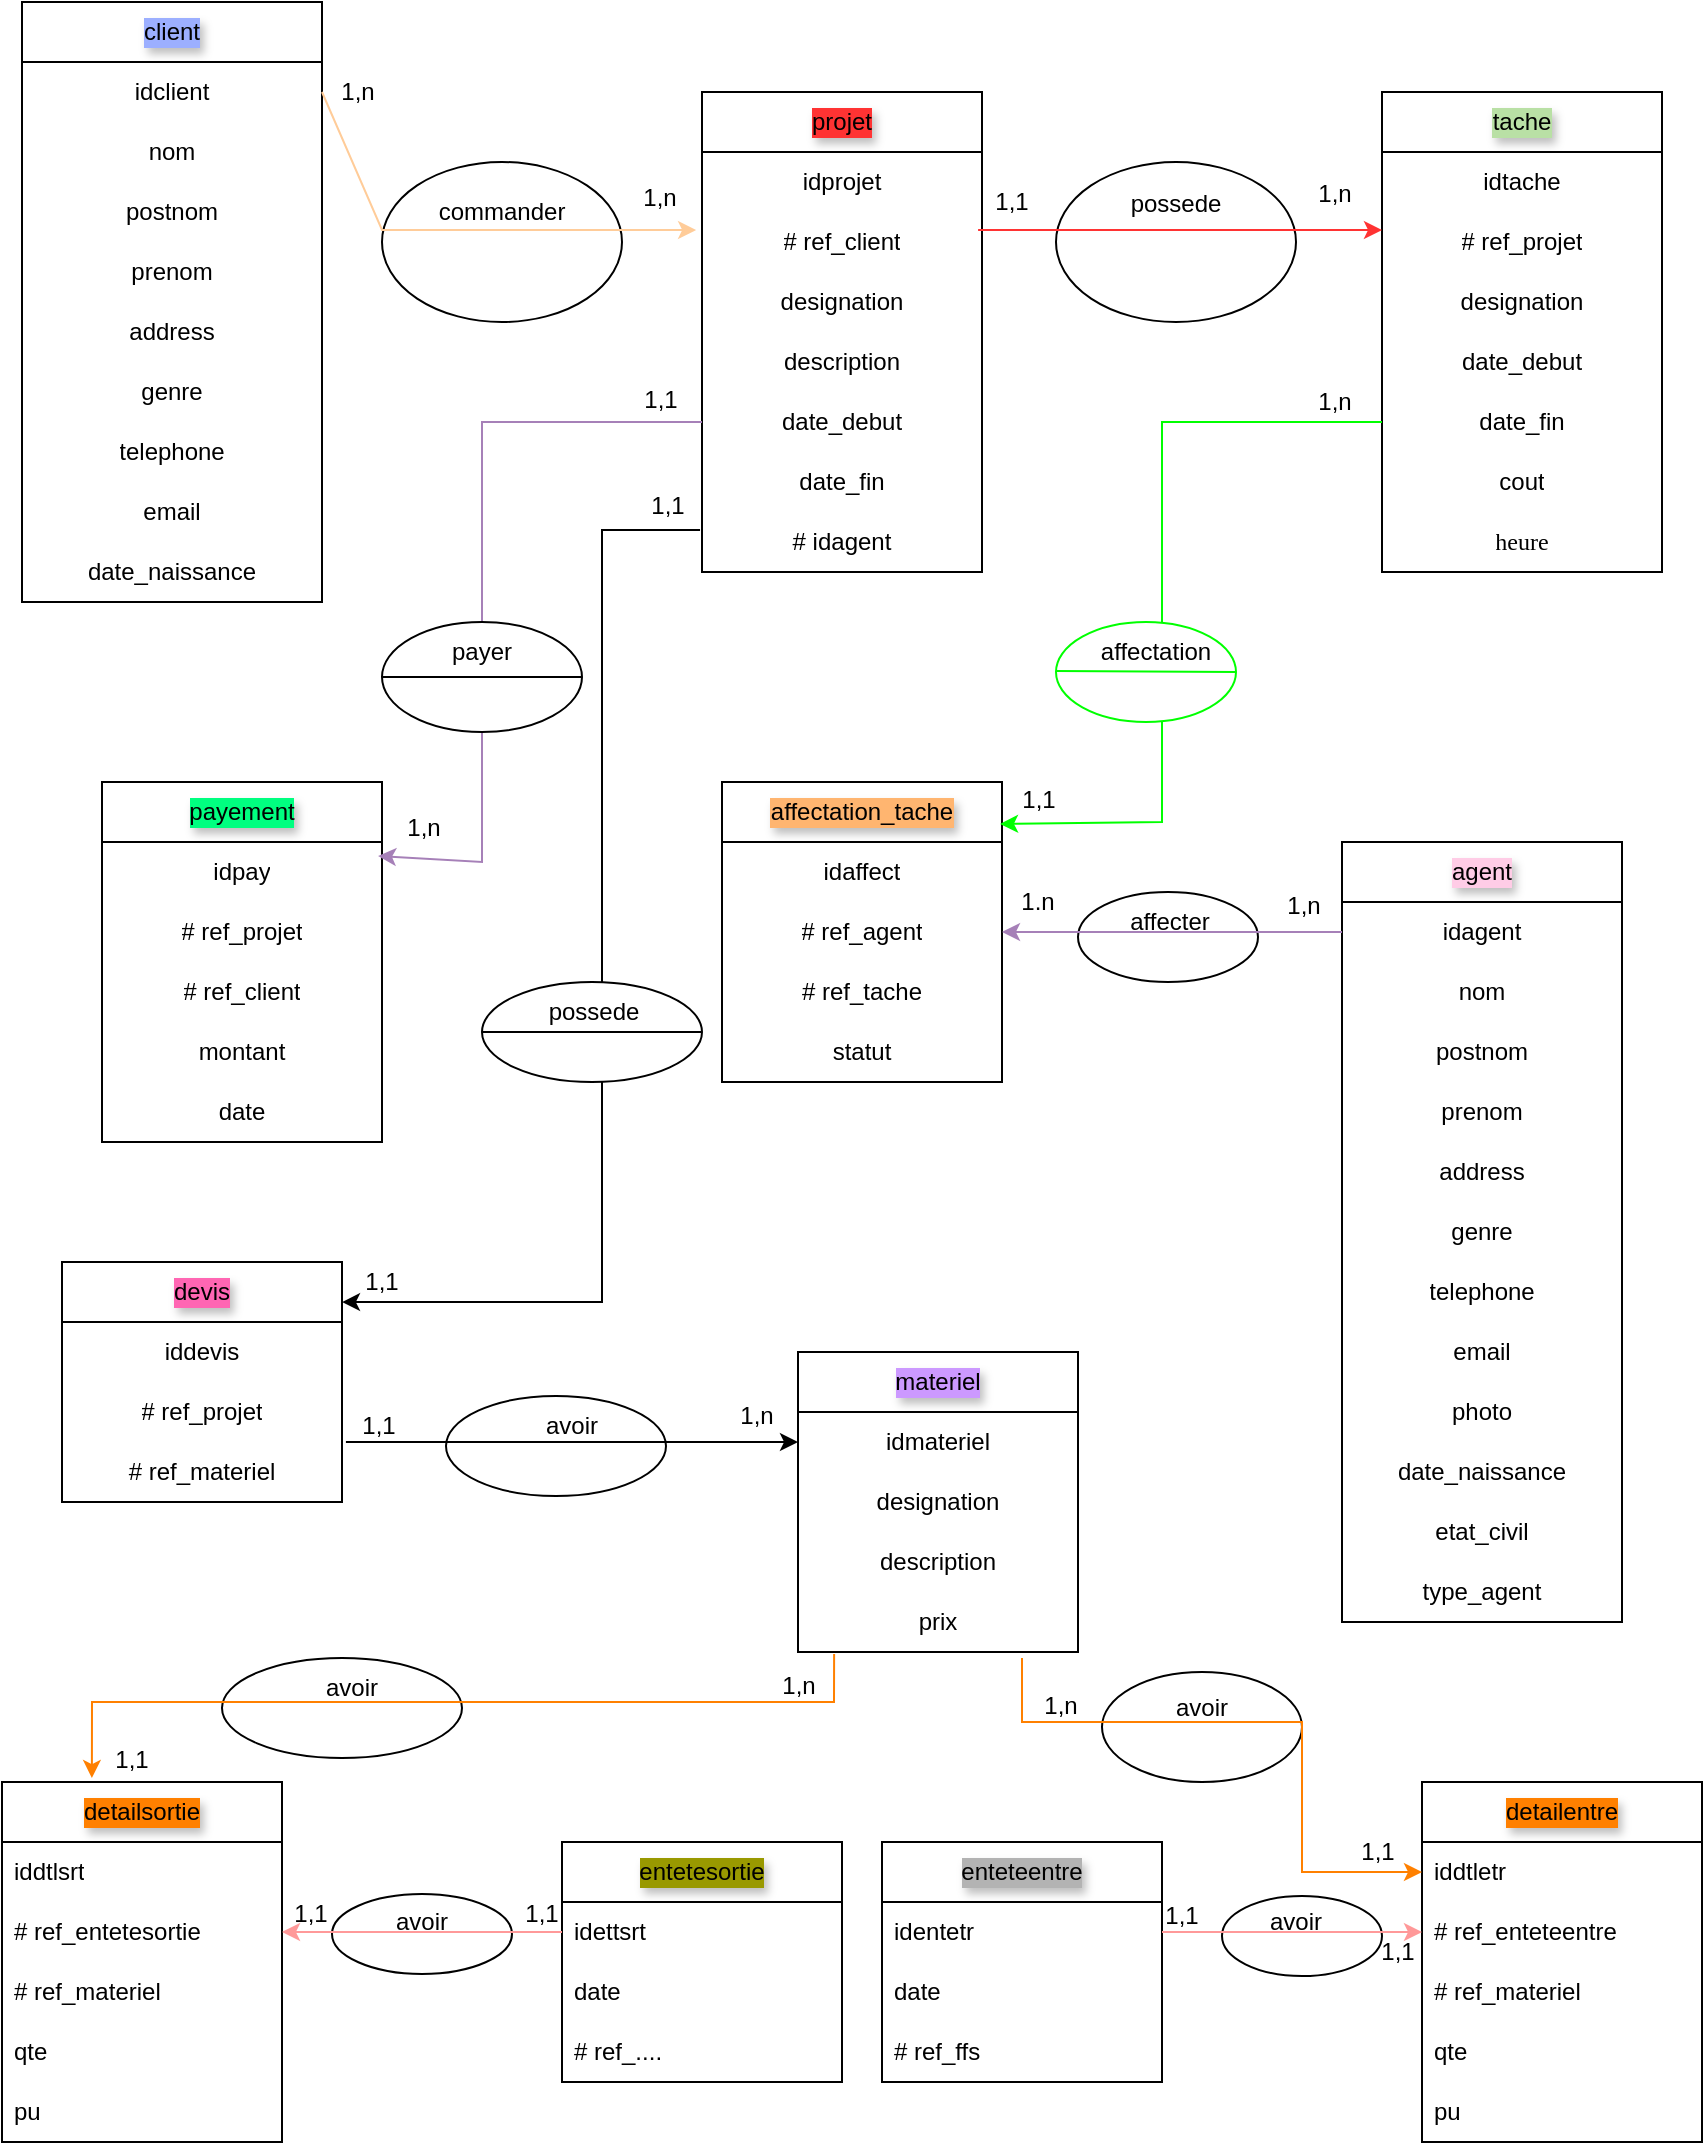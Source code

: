 <mxfile version="24.6.5" type="github">
  <diagram name="Page-1" id="4Zf_f58BS-KpK_rqJ5uL">
    <mxGraphModel dx="880" dy="529" grid="1" gridSize="10" guides="1" tooltips="1" connect="1" arrows="1" fold="1" page="1" pageScale="1" pageWidth="850" pageHeight="1100" math="0" shadow="0">
      <root>
        <mxCell id="0" />
        <mxCell id="1" parent="0" />
        <mxCell id="75Ea4ljg7frC5PlCdshl-32" value="" style="ellipse;whiteSpace=wrap;html=1;" vertex="1" parent="1">
          <mxGeometry x="527" y="90" width="120" height="80" as="geometry" />
        </mxCell>
        <mxCell id="75Ea4ljg7frC5PlCdshl-1" value="client" style="swimlane;fontStyle=0;childLayout=stackLayout;horizontal=1;startSize=30;horizontalStack=0;resizeParent=1;resizeParentMax=0;resizeLast=0;collapsible=1;marginBottom=0;whiteSpace=wrap;html=1;align=center;textShadow=1;labelBackgroundColor=#9CAFFF;" vertex="1" parent="1">
          <mxGeometry x="10" y="10" width="150" height="300" as="geometry" />
        </mxCell>
        <mxCell id="75Ea4ljg7frC5PlCdshl-2" value="idclient" style="text;strokeColor=none;fillColor=none;align=center;verticalAlign=middle;spacingLeft=4;spacingRight=4;overflow=hidden;points=[[0,0.5],[1,0.5]];portConstraint=eastwest;rotatable=0;whiteSpace=wrap;html=1;" vertex="1" parent="75Ea4ljg7frC5PlCdshl-1">
          <mxGeometry y="30" width="150" height="30" as="geometry" />
        </mxCell>
        <mxCell id="75Ea4ljg7frC5PlCdshl-3" value="nom" style="text;strokeColor=none;fillColor=none;align=center;verticalAlign=middle;spacingLeft=4;spacingRight=4;overflow=hidden;points=[[0,0.5],[1,0.5]];portConstraint=eastwest;rotatable=0;whiteSpace=wrap;html=1;" vertex="1" parent="75Ea4ljg7frC5PlCdshl-1">
          <mxGeometry y="60" width="150" height="30" as="geometry" />
        </mxCell>
        <mxCell id="75Ea4ljg7frC5PlCdshl-6" value="postnom" style="text;strokeColor=none;fillColor=none;align=center;verticalAlign=middle;spacingLeft=4;spacingRight=4;overflow=hidden;points=[[0,0.5],[1,0.5]];portConstraint=eastwest;rotatable=0;whiteSpace=wrap;html=1;" vertex="1" parent="75Ea4ljg7frC5PlCdshl-1">
          <mxGeometry y="90" width="150" height="30" as="geometry" />
        </mxCell>
        <mxCell id="75Ea4ljg7frC5PlCdshl-7" value="prenom" style="text;strokeColor=none;fillColor=none;align=center;verticalAlign=middle;spacingLeft=4;spacingRight=4;overflow=hidden;points=[[0,0.5],[1,0.5]];portConstraint=eastwest;rotatable=0;whiteSpace=wrap;html=1;" vertex="1" parent="75Ea4ljg7frC5PlCdshl-1">
          <mxGeometry y="120" width="150" height="30" as="geometry" />
        </mxCell>
        <mxCell id="75Ea4ljg7frC5PlCdshl-8" value="address" style="text;strokeColor=none;fillColor=none;align=center;verticalAlign=middle;spacingLeft=4;spacingRight=4;overflow=hidden;points=[[0,0.5],[1,0.5]];portConstraint=eastwest;rotatable=0;whiteSpace=wrap;html=1;" vertex="1" parent="75Ea4ljg7frC5PlCdshl-1">
          <mxGeometry y="150" width="150" height="30" as="geometry" />
        </mxCell>
        <mxCell id="75Ea4ljg7frC5PlCdshl-9" value="genre" style="text;strokeColor=none;fillColor=none;align=center;verticalAlign=middle;spacingLeft=4;spacingRight=4;overflow=hidden;points=[[0,0.5],[1,0.5]];portConstraint=eastwest;rotatable=0;whiteSpace=wrap;html=1;" vertex="1" parent="75Ea4ljg7frC5PlCdshl-1">
          <mxGeometry y="180" width="150" height="30" as="geometry" />
        </mxCell>
        <mxCell id="75Ea4ljg7frC5PlCdshl-10" value="telephone" style="text;strokeColor=none;fillColor=none;align=center;verticalAlign=middle;spacingLeft=4;spacingRight=4;overflow=hidden;points=[[0,0.5],[1,0.5]];portConstraint=eastwest;rotatable=0;whiteSpace=wrap;html=1;" vertex="1" parent="75Ea4ljg7frC5PlCdshl-1">
          <mxGeometry y="210" width="150" height="30" as="geometry" />
        </mxCell>
        <mxCell id="75Ea4ljg7frC5PlCdshl-11" value="email" style="text;strokeColor=none;fillColor=none;align=center;verticalAlign=middle;spacingLeft=4;spacingRight=4;overflow=hidden;points=[[0,0.5],[1,0.5]];portConstraint=eastwest;rotatable=0;whiteSpace=wrap;html=1;" vertex="1" parent="75Ea4ljg7frC5PlCdshl-1">
          <mxGeometry y="240" width="150" height="30" as="geometry" />
        </mxCell>
        <mxCell id="75Ea4ljg7frC5PlCdshl-12" value="date_naissance" style="text;strokeColor=none;fillColor=none;align=center;verticalAlign=middle;spacingLeft=4;spacingRight=4;overflow=hidden;points=[[0,0.5],[1,0.5]];portConstraint=eastwest;rotatable=0;whiteSpace=wrap;html=1;" vertex="1" parent="75Ea4ljg7frC5PlCdshl-1">
          <mxGeometry y="270" width="150" height="30" as="geometry" />
        </mxCell>
        <mxCell id="75Ea4ljg7frC5PlCdshl-13" value="projet" style="swimlane;fontStyle=0;childLayout=stackLayout;horizontal=1;startSize=30;horizontalStack=0;resizeParent=1;resizeParentMax=0;resizeLast=0;collapsible=1;marginBottom=0;whiteSpace=wrap;html=1;labelBorderColor=none;textShadow=1;labelBackgroundColor=#FF3333;" vertex="1" parent="1">
          <mxGeometry x="350" y="55" width="140" height="240" as="geometry" />
        </mxCell>
        <mxCell id="75Ea4ljg7frC5PlCdshl-14" value="idprojet" style="text;strokeColor=none;fillColor=none;align=center;verticalAlign=middle;spacingLeft=4;spacingRight=4;overflow=hidden;points=[[0,0.5],[1,0.5]];portConstraint=eastwest;rotatable=0;whiteSpace=wrap;html=1;" vertex="1" parent="75Ea4ljg7frC5PlCdshl-13">
          <mxGeometry y="30" width="140" height="30" as="geometry" />
        </mxCell>
        <mxCell id="75Ea4ljg7frC5PlCdshl-15" value="# ref_client" style="text;strokeColor=none;fillColor=none;align=center;verticalAlign=middle;spacingLeft=4;spacingRight=4;overflow=hidden;points=[[0,0.5],[1,0.5]];portConstraint=eastwest;rotatable=0;whiteSpace=wrap;html=1;" vertex="1" parent="75Ea4ljg7frC5PlCdshl-13">
          <mxGeometry y="60" width="140" height="30" as="geometry" />
        </mxCell>
        <mxCell id="75Ea4ljg7frC5PlCdshl-16" value="designation" style="text;strokeColor=none;fillColor=none;align=center;verticalAlign=middle;spacingLeft=4;spacingRight=4;overflow=hidden;points=[[0,0.5],[1,0.5]];portConstraint=eastwest;rotatable=0;whiteSpace=wrap;html=1;" vertex="1" parent="75Ea4ljg7frC5PlCdshl-13">
          <mxGeometry y="90" width="140" height="30" as="geometry" />
        </mxCell>
        <mxCell id="75Ea4ljg7frC5PlCdshl-17" value="description" style="text;strokeColor=none;fillColor=none;align=center;verticalAlign=middle;spacingLeft=4;spacingRight=4;overflow=hidden;points=[[0,0.5],[1,0.5]];portConstraint=eastwest;rotatable=0;whiteSpace=wrap;html=1;" vertex="1" parent="75Ea4ljg7frC5PlCdshl-13">
          <mxGeometry y="120" width="140" height="30" as="geometry" />
        </mxCell>
        <mxCell id="75Ea4ljg7frC5PlCdshl-18" value="date_debut" style="text;strokeColor=none;fillColor=none;align=center;verticalAlign=middle;spacingLeft=4;spacingRight=4;overflow=hidden;points=[[0,0.5],[1,0.5]];portConstraint=eastwest;rotatable=0;whiteSpace=wrap;html=1;" vertex="1" parent="75Ea4ljg7frC5PlCdshl-13">
          <mxGeometry y="150" width="140" height="30" as="geometry" />
        </mxCell>
        <mxCell id="75Ea4ljg7frC5PlCdshl-19" value="date_fin" style="text;strokeColor=none;fillColor=none;align=center;verticalAlign=middle;spacingLeft=4;spacingRight=4;overflow=hidden;points=[[0,0.5],[1,0.5]];portConstraint=eastwest;rotatable=0;whiteSpace=wrap;html=1;" vertex="1" parent="75Ea4ljg7frC5PlCdshl-13">
          <mxGeometry y="180" width="140" height="30" as="geometry" />
        </mxCell>
        <mxCell id="75Ea4ljg7frC5PlCdshl-49" value="# idagent" style="text;strokeColor=none;fillColor=none;align=center;verticalAlign=middle;spacingLeft=4;spacingRight=4;overflow=hidden;points=[[0,0.5],[1,0.5]];portConstraint=eastwest;rotatable=0;whiteSpace=wrap;html=1;" vertex="1" parent="75Ea4ljg7frC5PlCdshl-13">
          <mxGeometry y="210" width="140" height="30" as="geometry" />
        </mxCell>
        <mxCell id="75Ea4ljg7frC5PlCdshl-20" value="" style="ellipse;whiteSpace=wrap;html=1;" vertex="1" parent="1">
          <mxGeometry x="190" y="90" width="120" height="80" as="geometry" />
        </mxCell>
        <mxCell id="75Ea4ljg7frC5PlCdshl-22" value="" style="endArrow=classic;html=1;rounded=0;exitX=1;exitY=0.5;exitDx=0;exitDy=0;entryX=-0.021;entryY=0.3;entryDx=0;entryDy=0;entryPerimeter=0;strokeColor=#FFCC99;" edge="1" parent="1" source="75Ea4ljg7frC5PlCdshl-2" target="75Ea4ljg7frC5PlCdshl-15">
          <mxGeometry width="50" height="50" relative="1" as="geometry">
            <mxPoint x="190" y="180" as="sourcePoint" />
            <mxPoint x="260" y="185" as="targetPoint" />
            <Array as="points">
              <mxPoint x="190" y="124" />
            </Array>
          </mxGeometry>
        </mxCell>
        <mxCell id="75Ea4ljg7frC5PlCdshl-23" value="tache" style="swimlane;fontStyle=0;childLayout=stackLayout;horizontal=1;startSize=30;horizontalStack=0;resizeParent=1;resizeParentMax=0;resizeLast=0;collapsible=1;marginBottom=0;whiteSpace=wrap;html=1;align=center;labelBackgroundColor=#B9E0A5;labelBorderColor=none;textShadow=1;" vertex="1" parent="1">
          <mxGeometry x="690" y="55" width="140" height="240" as="geometry" />
        </mxCell>
        <mxCell id="75Ea4ljg7frC5PlCdshl-24" value="idtache" style="text;strokeColor=none;fillColor=none;align=center;verticalAlign=middle;spacingLeft=4;spacingRight=4;overflow=hidden;points=[[0,0.5],[1,0.5]];portConstraint=eastwest;rotatable=0;whiteSpace=wrap;html=1;" vertex="1" parent="75Ea4ljg7frC5PlCdshl-23">
          <mxGeometry y="30" width="140" height="30" as="geometry" />
        </mxCell>
        <mxCell id="75Ea4ljg7frC5PlCdshl-25" value="# ref_projet" style="text;strokeColor=none;fillColor=none;align=center;verticalAlign=middle;spacingLeft=4;spacingRight=4;overflow=hidden;points=[[0,0.5],[1,0.5]];portConstraint=eastwest;rotatable=0;whiteSpace=wrap;html=1;" vertex="1" parent="75Ea4ljg7frC5PlCdshl-23">
          <mxGeometry y="60" width="140" height="30" as="geometry" />
        </mxCell>
        <mxCell id="75Ea4ljg7frC5PlCdshl-26" value="designation" style="text;strokeColor=none;fillColor=none;align=center;verticalAlign=middle;spacingLeft=4;spacingRight=4;overflow=hidden;points=[[0,0.5],[1,0.5]];portConstraint=eastwest;rotatable=0;whiteSpace=wrap;html=1;" vertex="1" parent="75Ea4ljg7frC5PlCdshl-23">
          <mxGeometry y="90" width="140" height="30" as="geometry" />
        </mxCell>
        <mxCell id="75Ea4ljg7frC5PlCdshl-27" value="date_debut" style="text;strokeColor=none;fillColor=none;align=center;verticalAlign=middle;spacingLeft=4;spacingRight=4;overflow=hidden;points=[[0,0.5],[1,0.5]];portConstraint=eastwest;rotatable=0;whiteSpace=wrap;html=1;" vertex="1" parent="75Ea4ljg7frC5PlCdshl-23">
          <mxGeometry y="120" width="140" height="30" as="geometry" />
        </mxCell>
        <mxCell id="75Ea4ljg7frC5PlCdshl-30" value="date_fin" style="text;strokeColor=none;fillColor=none;align=center;verticalAlign=middle;spacingLeft=4;spacingRight=4;overflow=hidden;points=[[0,0.5],[1,0.5]];portConstraint=eastwest;rotatable=0;whiteSpace=wrap;html=1;" vertex="1" parent="75Ea4ljg7frC5PlCdshl-23">
          <mxGeometry y="150" width="140" height="30" as="geometry" />
        </mxCell>
        <mxCell id="75Ea4ljg7frC5PlCdshl-28" value="cout" style="text;strokeColor=none;fillColor=none;align=center;verticalAlign=middle;spacingLeft=4;spacingRight=4;overflow=hidden;points=[[0,0.5],[1,0.5]];portConstraint=eastwest;rotatable=0;whiteSpace=wrap;html=1;" vertex="1" parent="75Ea4ljg7frC5PlCdshl-23">
          <mxGeometry y="180" width="140" height="30" as="geometry" />
        </mxCell>
        <mxCell id="75Ea4ljg7frC5PlCdshl-31" value="heure" style="text;strokeColor=none;fillColor=none;align=center;verticalAlign=middle;spacingLeft=4;spacingRight=4;overflow=hidden;points=[[0,0.5],[1,0.5]];portConstraint=eastwest;rotatable=0;whiteSpace=wrap;html=1;fontFamily=Verdana;labelPosition=center;verticalLabelPosition=middle;" vertex="1" parent="75Ea4ljg7frC5PlCdshl-23">
          <mxGeometry y="210" width="140" height="30" as="geometry" />
        </mxCell>
        <mxCell id="75Ea4ljg7frC5PlCdshl-29" value="commander" style="text;html=1;align=center;verticalAlign=middle;whiteSpace=wrap;rounded=0;" vertex="1" parent="1">
          <mxGeometry x="220" y="100" width="60" height="30" as="geometry" />
        </mxCell>
        <mxCell id="75Ea4ljg7frC5PlCdshl-34" value="" style="endArrow=classic;html=1;rounded=0;exitX=0.986;exitY=0.3;exitDx=0;exitDy=0;exitPerimeter=0;entryX=0;entryY=0.3;entryDx=0;entryDy=0;entryPerimeter=0;strokeColor=#FF3333;" edge="1" parent="1" source="75Ea4ljg7frC5PlCdshl-15" target="75Ea4ljg7frC5PlCdshl-25">
          <mxGeometry width="50" height="50" relative="1" as="geometry">
            <mxPoint x="493" y="190" as="sourcePoint" />
            <mxPoint x="680" y="190" as="targetPoint" />
            <Array as="points" />
          </mxGeometry>
        </mxCell>
        <mxCell id="75Ea4ljg7frC5PlCdshl-35" value="possede" style="text;html=1;align=center;verticalAlign=middle;whiteSpace=wrap;rounded=0;" vertex="1" parent="1">
          <mxGeometry x="557" y="96" width="60" height="30" as="geometry" />
        </mxCell>
        <mxCell id="75Ea4ljg7frC5PlCdshl-36" value="agent" style="swimlane;fontStyle=0;childLayout=stackLayout;horizontal=1;startSize=30;horizontalStack=0;resizeParent=1;resizeParentMax=0;resizeLast=0;collapsible=1;marginBottom=0;whiteSpace=wrap;html=1;labelBorderColor=none;labelBackgroundColor=#FFCCE6;textShadow=1;" vertex="1" parent="1">
          <mxGeometry x="670" y="430" width="140" height="390" as="geometry" />
        </mxCell>
        <mxCell id="75Ea4ljg7frC5PlCdshl-37" value="idagent" style="text;strokeColor=none;fillColor=none;align=center;verticalAlign=middle;spacingLeft=4;spacingRight=4;overflow=hidden;points=[[0,0.5],[1,0.5]];portConstraint=eastwest;rotatable=0;whiteSpace=wrap;html=1;" vertex="1" parent="75Ea4ljg7frC5PlCdshl-36">
          <mxGeometry y="30" width="140" height="30" as="geometry" />
        </mxCell>
        <mxCell id="75Ea4ljg7frC5PlCdshl-38" value="nom" style="text;strokeColor=none;fillColor=none;align=center;verticalAlign=middle;spacingLeft=4;spacingRight=4;overflow=hidden;points=[[0,0.5],[1,0.5]];portConstraint=eastwest;rotatable=0;whiteSpace=wrap;html=1;" vertex="1" parent="75Ea4ljg7frC5PlCdshl-36">
          <mxGeometry y="60" width="140" height="30" as="geometry" />
        </mxCell>
        <mxCell id="75Ea4ljg7frC5PlCdshl-39" value="postnom" style="text;strokeColor=none;fillColor=none;align=center;verticalAlign=middle;spacingLeft=4;spacingRight=4;overflow=hidden;points=[[0,0.5],[1,0.5]];portConstraint=eastwest;rotatable=0;whiteSpace=wrap;html=1;" vertex="1" parent="75Ea4ljg7frC5PlCdshl-36">
          <mxGeometry y="90" width="140" height="30" as="geometry" />
        </mxCell>
        <mxCell id="75Ea4ljg7frC5PlCdshl-40" value="prenom" style="text;strokeColor=none;fillColor=none;align=center;verticalAlign=middle;spacingLeft=4;spacingRight=4;overflow=hidden;points=[[0,0.5],[1,0.5]];portConstraint=eastwest;rotatable=0;whiteSpace=wrap;html=1;" vertex="1" parent="75Ea4ljg7frC5PlCdshl-36">
          <mxGeometry y="120" width="140" height="30" as="geometry" />
        </mxCell>
        <mxCell id="75Ea4ljg7frC5PlCdshl-41" value="address" style="text;strokeColor=none;fillColor=none;align=center;verticalAlign=middle;spacingLeft=4;spacingRight=4;overflow=hidden;points=[[0,0.5],[1,0.5]];portConstraint=eastwest;rotatable=0;whiteSpace=wrap;html=1;" vertex="1" parent="75Ea4ljg7frC5PlCdshl-36">
          <mxGeometry y="150" width="140" height="30" as="geometry" />
        </mxCell>
        <mxCell id="75Ea4ljg7frC5PlCdshl-42" value="genre" style="text;strokeColor=none;fillColor=none;align=center;verticalAlign=middle;spacingLeft=4;spacingRight=4;overflow=hidden;points=[[0,0.5],[1,0.5]];portConstraint=eastwest;rotatable=0;whiteSpace=wrap;html=1;" vertex="1" parent="75Ea4ljg7frC5PlCdshl-36">
          <mxGeometry y="180" width="140" height="30" as="geometry" />
        </mxCell>
        <mxCell id="75Ea4ljg7frC5PlCdshl-43" value="telephone" style="text;strokeColor=none;fillColor=none;align=center;verticalAlign=middle;spacingLeft=4;spacingRight=4;overflow=hidden;points=[[0,0.5],[1,0.5]];portConstraint=eastwest;rotatable=0;whiteSpace=wrap;html=1;" vertex="1" parent="75Ea4ljg7frC5PlCdshl-36">
          <mxGeometry y="210" width="140" height="30" as="geometry" />
        </mxCell>
        <mxCell id="75Ea4ljg7frC5PlCdshl-44" value="email" style="text;strokeColor=none;fillColor=none;align=center;verticalAlign=middle;spacingLeft=4;spacingRight=4;overflow=hidden;points=[[0,0.5],[1,0.5]];portConstraint=eastwest;rotatable=0;whiteSpace=wrap;html=1;" vertex="1" parent="75Ea4ljg7frC5PlCdshl-36">
          <mxGeometry y="240" width="140" height="30" as="geometry" />
        </mxCell>
        <mxCell id="75Ea4ljg7frC5PlCdshl-45" value="photo" style="text;strokeColor=none;fillColor=none;align=center;verticalAlign=middle;spacingLeft=4;spacingRight=4;overflow=hidden;points=[[0,0.5],[1,0.5]];portConstraint=eastwest;rotatable=0;whiteSpace=wrap;html=1;" vertex="1" parent="75Ea4ljg7frC5PlCdshl-36">
          <mxGeometry y="270" width="140" height="30" as="geometry" />
        </mxCell>
        <mxCell id="75Ea4ljg7frC5PlCdshl-46" value="date_naissance" style="text;strokeColor=none;fillColor=none;align=center;verticalAlign=middle;spacingLeft=4;spacingRight=4;overflow=hidden;points=[[0,0.5],[1,0.5]];portConstraint=eastwest;rotatable=0;whiteSpace=wrap;html=1;" vertex="1" parent="75Ea4ljg7frC5PlCdshl-36">
          <mxGeometry y="300" width="140" height="30" as="geometry" />
        </mxCell>
        <mxCell id="75Ea4ljg7frC5PlCdshl-47" value="etat_civil" style="text;strokeColor=none;fillColor=none;align=center;verticalAlign=middle;spacingLeft=4;spacingRight=4;overflow=hidden;points=[[0,0.5],[1,0.5]];portConstraint=eastwest;rotatable=0;whiteSpace=wrap;html=1;" vertex="1" parent="75Ea4ljg7frC5PlCdshl-36">
          <mxGeometry y="330" width="140" height="30" as="geometry" />
        </mxCell>
        <mxCell id="75Ea4ljg7frC5PlCdshl-48" value="type_agent" style="text;strokeColor=none;fillColor=none;align=center;verticalAlign=middle;spacingLeft=4;spacingRight=4;overflow=hidden;points=[[0,0.5],[1,0.5]];portConstraint=eastwest;rotatable=0;whiteSpace=wrap;html=1;" vertex="1" parent="75Ea4ljg7frC5PlCdshl-36">
          <mxGeometry y="360" width="140" height="30" as="geometry" />
        </mxCell>
        <mxCell id="75Ea4ljg7frC5PlCdshl-50" value="affectation_tache" style="swimlane;fontStyle=0;childLayout=stackLayout;horizontal=1;startSize=30;horizontalStack=0;resizeParent=1;resizeParentMax=0;resizeLast=0;collapsible=1;marginBottom=0;whiteSpace=wrap;html=1;textShadow=1;labelBorderColor=none;labelBackgroundColor=#FFB570;" vertex="1" parent="1">
          <mxGeometry x="360" y="400" width="140" height="150" as="geometry" />
        </mxCell>
        <mxCell id="75Ea4ljg7frC5PlCdshl-51" value="idaffect" style="text;strokeColor=none;fillColor=none;align=center;verticalAlign=middle;spacingLeft=4;spacingRight=4;overflow=hidden;points=[[0,0.5],[1,0.5]];portConstraint=eastwest;rotatable=0;whiteSpace=wrap;html=1;" vertex="1" parent="75Ea4ljg7frC5PlCdshl-50">
          <mxGeometry y="30" width="140" height="30" as="geometry" />
        </mxCell>
        <mxCell id="75Ea4ljg7frC5PlCdshl-52" value="# ref_agent" style="text;strokeColor=none;fillColor=none;align=center;verticalAlign=middle;spacingLeft=4;spacingRight=4;overflow=hidden;points=[[0,0.5],[1,0.5]];portConstraint=eastwest;rotatable=0;whiteSpace=wrap;html=1;" vertex="1" parent="75Ea4ljg7frC5PlCdshl-50">
          <mxGeometry y="60" width="140" height="30" as="geometry" />
        </mxCell>
        <mxCell id="75Ea4ljg7frC5PlCdshl-53" value="# ref_tache" style="text;strokeColor=none;fillColor=none;align=center;verticalAlign=middle;spacingLeft=4;spacingRight=4;overflow=hidden;points=[[0,0.5],[1,0.5]];portConstraint=eastwest;rotatable=0;whiteSpace=wrap;html=1;" vertex="1" parent="75Ea4ljg7frC5PlCdshl-50">
          <mxGeometry y="90" width="140" height="30" as="geometry" />
        </mxCell>
        <mxCell id="75Ea4ljg7frC5PlCdshl-54" value="statut" style="text;strokeColor=none;fillColor=none;align=center;verticalAlign=middle;spacingLeft=4;spacingRight=4;overflow=hidden;points=[[0,0.5],[1,0.5]];portConstraint=eastwest;rotatable=0;whiteSpace=wrap;html=1;" vertex="1" parent="75Ea4ljg7frC5PlCdshl-50">
          <mxGeometry y="120" width="140" height="30" as="geometry" />
        </mxCell>
        <mxCell id="75Ea4ljg7frC5PlCdshl-56" value="" style="endArrow=classic;html=1;rounded=0;exitX=0;exitY=0.5;exitDx=0;exitDy=0;entryX=0.993;entryY=0.14;entryDx=0;entryDy=0;entryPerimeter=0;fontColor=#000000;labelBackgroundColor=none;labelBorderColor=none;textShadow=0;strokeColor=#00FF00;" edge="1" parent="1" source="75Ea4ljg7frC5PlCdshl-30" target="75Ea4ljg7frC5PlCdshl-50">
          <mxGeometry width="50" height="50" relative="1" as="geometry">
            <mxPoint x="567" y="280" as="sourcePoint" />
            <mxPoint x="640" y="446" as="targetPoint" />
            <Array as="points">
              <mxPoint x="580" y="220" />
              <mxPoint x="580" y="320" />
              <mxPoint x="580" y="420" />
            </Array>
          </mxGeometry>
        </mxCell>
        <mxCell id="75Ea4ljg7frC5PlCdshl-55" value="" style="ellipse;whiteSpace=wrap;html=1;strokeColor=#00FF00;" vertex="1" parent="1">
          <mxGeometry x="527" y="320" width="90" height="50" as="geometry" />
        </mxCell>
        <mxCell id="75Ea4ljg7frC5PlCdshl-57" value="" style="endArrow=none;html=1;rounded=0;entryX=1;entryY=0.5;entryDx=0;entryDy=0;strokeColor=#00FF00;" edge="1" parent="1" target="75Ea4ljg7frC5PlCdshl-55">
          <mxGeometry width="50" height="50" relative="1" as="geometry">
            <mxPoint x="527" y="344.5" as="sourcePoint" />
            <mxPoint x="597" y="344.5" as="targetPoint" />
          </mxGeometry>
        </mxCell>
        <mxCell id="75Ea4ljg7frC5PlCdshl-58" value="" style="ellipse;whiteSpace=wrap;html=1;rotation=0;" vertex="1" parent="1">
          <mxGeometry x="538" y="455" width="90" height="45" as="geometry" />
        </mxCell>
        <mxCell id="75Ea4ljg7frC5PlCdshl-59" value="" style="endArrow=classic;html=1;rounded=0;exitX=0;exitY=0.5;exitDx=0;exitDy=0;entryX=1;entryY=0.5;entryDx=0;entryDy=0;strokeColor=#A680B8;" edge="1" parent="1" source="75Ea4ljg7frC5PlCdshl-37" target="75Ea4ljg7frC5PlCdshl-52">
          <mxGeometry width="50" height="50" relative="1" as="geometry">
            <mxPoint x="490" y="400" as="sourcePoint" />
            <mxPoint x="540" y="350" as="targetPoint" />
            <Array as="points" />
          </mxGeometry>
        </mxCell>
        <mxCell id="75Ea4ljg7frC5PlCdshl-60" value="payement" style="swimlane;fontStyle=0;childLayout=stackLayout;horizontal=1;startSize=30;horizontalStack=0;resizeParent=1;resizeParentMax=0;resizeLast=0;collapsible=1;marginBottom=0;whiteSpace=wrap;html=1;labelBorderColor=none;labelBackgroundColor=#00FF80;textShadow=1;" vertex="1" parent="1">
          <mxGeometry x="50" y="400" width="140" height="180" as="geometry" />
        </mxCell>
        <mxCell id="75Ea4ljg7frC5PlCdshl-61" value="idpay" style="text;strokeColor=none;fillColor=none;align=center;verticalAlign=middle;spacingLeft=4;spacingRight=4;overflow=hidden;points=[[0,0.5],[1,0.5]];portConstraint=eastwest;rotatable=0;whiteSpace=wrap;html=1;" vertex="1" parent="75Ea4ljg7frC5PlCdshl-60">
          <mxGeometry y="30" width="140" height="30" as="geometry" />
        </mxCell>
        <mxCell id="75Ea4ljg7frC5PlCdshl-62" value="# ref_projet" style="text;strokeColor=none;fillColor=none;align=center;verticalAlign=middle;spacingLeft=4;spacingRight=4;overflow=hidden;points=[[0,0.5],[1,0.5]];portConstraint=eastwest;rotatable=0;whiteSpace=wrap;html=1;" vertex="1" parent="75Ea4ljg7frC5PlCdshl-60">
          <mxGeometry y="60" width="140" height="30" as="geometry" />
        </mxCell>
        <mxCell id="75Ea4ljg7frC5PlCdshl-63" value="# ref_client" style="text;strokeColor=none;fillColor=none;align=center;verticalAlign=middle;spacingLeft=4;spacingRight=4;overflow=hidden;points=[[0,0.5],[1,0.5]];portConstraint=eastwest;rotatable=0;whiteSpace=wrap;html=1;" vertex="1" parent="75Ea4ljg7frC5PlCdshl-60">
          <mxGeometry y="90" width="140" height="30" as="geometry" />
        </mxCell>
        <mxCell id="75Ea4ljg7frC5PlCdshl-64" value="montant" style="text;strokeColor=none;fillColor=none;align=center;verticalAlign=middle;spacingLeft=4;spacingRight=4;overflow=hidden;points=[[0,0.5],[1,0.5]];portConstraint=eastwest;rotatable=0;whiteSpace=wrap;html=1;" vertex="1" parent="75Ea4ljg7frC5PlCdshl-60">
          <mxGeometry y="120" width="140" height="30" as="geometry" />
        </mxCell>
        <mxCell id="75Ea4ljg7frC5PlCdshl-65" value="date" style="text;strokeColor=none;fillColor=none;align=center;verticalAlign=middle;spacingLeft=4;spacingRight=4;overflow=hidden;points=[[0,0.5],[1,0.5]];portConstraint=eastwest;rotatable=0;whiteSpace=wrap;html=1;" vertex="1" parent="75Ea4ljg7frC5PlCdshl-60">
          <mxGeometry y="150" width="140" height="30" as="geometry" />
        </mxCell>
        <mxCell id="75Ea4ljg7frC5PlCdshl-67" value="" style="endArrow=classic;html=1;rounded=0;exitX=0;exitY=0.5;exitDx=0;exitDy=0;entryX=0.986;entryY=0.233;entryDx=0;entryDy=0;entryPerimeter=0;strokeColor=#A680B8;" edge="1" parent="1" source="75Ea4ljg7frC5PlCdshl-18" target="75Ea4ljg7frC5PlCdshl-61">
          <mxGeometry width="50" height="50" relative="1" as="geometry">
            <mxPoint x="230" y="280" as="sourcePoint" />
            <mxPoint x="240" y="460" as="targetPoint" />
            <Array as="points">
              <mxPoint x="240" y="220" />
              <mxPoint x="240" y="320" />
              <mxPoint x="240" y="370" />
              <mxPoint x="240" y="440" />
            </Array>
          </mxGeometry>
        </mxCell>
        <mxCell id="75Ea4ljg7frC5PlCdshl-66" value="" style="ellipse;whiteSpace=wrap;html=1;" vertex="1" parent="1">
          <mxGeometry x="190" y="320" width="100" height="55" as="geometry" />
        </mxCell>
        <mxCell id="75Ea4ljg7frC5PlCdshl-68" value="" style="endArrow=none;html=1;rounded=0;exitX=0;exitY=0.5;exitDx=0;exitDy=0;entryX=1;entryY=0.5;entryDx=0;entryDy=0;" edge="1" parent="1" source="75Ea4ljg7frC5PlCdshl-66" target="75Ea4ljg7frC5PlCdshl-66">
          <mxGeometry width="50" height="50" relative="1" as="geometry">
            <mxPoint x="200" y="390" as="sourcePoint" />
            <mxPoint x="250" y="340" as="targetPoint" />
          </mxGeometry>
        </mxCell>
        <mxCell id="75Ea4ljg7frC5PlCdshl-69" value="devis" style="swimlane;fontStyle=0;childLayout=stackLayout;horizontal=1;startSize=30;horizontalStack=0;resizeParent=1;resizeParentMax=0;resizeLast=0;collapsible=1;marginBottom=0;whiteSpace=wrap;html=1;labelBorderColor=none;textShadow=1;labelBackgroundColor=#FF66B3;" vertex="1" parent="1">
          <mxGeometry x="30" y="640" width="140" height="120" as="geometry" />
        </mxCell>
        <mxCell id="75Ea4ljg7frC5PlCdshl-70" value="iddevis" style="text;strokeColor=none;fillColor=none;align=center;verticalAlign=middle;spacingLeft=4;spacingRight=4;overflow=hidden;points=[[0,0.5],[1,0.5]];portConstraint=eastwest;rotatable=0;whiteSpace=wrap;html=1;" vertex="1" parent="75Ea4ljg7frC5PlCdshl-69">
          <mxGeometry y="30" width="140" height="30" as="geometry" />
        </mxCell>
        <mxCell id="75Ea4ljg7frC5PlCdshl-71" value="# ref_projet" style="text;strokeColor=none;fillColor=none;align=center;verticalAlign=middle;spacingLeft=4;spacingRight=4;overflow=hidden;points=[[0,0.5],[1,0.5]];portConstraint=eastwest;rotatable=0;whiteSpace=wrap;html=1;" vertex="1" parent="75Ea4ljg7frC5PlCdshl-69">
          <mxGeometry y="60" width="140" height="30" as="geometry" />
        </mxCell>
        <mxCell id="75Ea4ljg7frC5PlCdshl-72" value="# ref_materiel" style="text;strokeColor=none;fillColor=none;align=center;verticalAlign=middle;spacingLeft=4;spacingRight=4;overflow=hidden;points=[[0,0.5],[1,0.5]];portConstraint=eastwest;rotatable=0;whiteSpace=wrap;html=1;" vertex="1" parent="75Ea4ljg7frC5PlCdshl-69">
          <mxGeometry y="90" width="140" height="30" as="geometry" />
        </mxCell>
        <mxCell id="75Ea4ljg7frC5PlCdshl-73" value="" style="endArrow=classic;html=1;rounded=0;exitX=-0.007;exitY=0.3;exitDx=0;exitDy=0;exitPerimeter=0;entryX=1;entryY=0.167;entryDx=0;entryDy=0;entryPerimeter=0;" edge="1" parent="1" source="75Ea4ljg7frC5PlCdshl-49" target="75Ea4ljg7frC5PlCdshl-69">
          <mxGeometry width="50" height="50" relative="1" as="geometry">
            <mxPoint x="310" y="390" as="sourcePoint" />
            <mxPoint x="300" y="670" as="targetPoint" />
            <Array as="points">
              <mxPoint x="300" y="274" />
              <mxPoint x="300" y="500" />
              <mxPoint x="300" y="550" />
              <mxPoint x="300" y="660" />
            </Array>
          </mxGeometry>
        </mxCell>
        <mxCell id="75Ea4ljg7frC5PlCdshl-74" value="" style="ellipse;whiteSpace=wrap;html=1;" vertex="1" parent="1">
          <mxGeometry x="240" y="500" width="110" height="50" as="geometry" />
        </mxCell>
        <mxCell id="75Ea4ljg7frC5PlCdshl-75" value="" style="endArrow=none;html=1;rounded=0;exitX=0;exitY=0.5;exitDx=0;exitDy=0;entryX=1;entryY=0.5;entryDx=0;entryDy=0;" edge="1" parent="1" source="75Ea4ljg7frC5PlCdshl-74" target="75Ea4ljg7frC5PlCdshl-74">
          <mxGeometry width="50" height="50" relative="1" as="geometry">
            <mxPoint x="260" y="550" as="sourcePoint" />
            <mxPoint x="310" y="500" as="targetPoint" />
          </mxGeometry>
        </mxCell>
        <mxCell id="75Ea4ljg7frC5PlCdshl-76" value="materiel" style="swimlane;fontStyle=0;childLayout=stackLayout;horizontal=1;startSize=30;horizontalStack=0;resizeParent=1;resizeParentMax=0;resizeLast=0;collapsible=1;marginBottom=0;whiteSpace=wrap;html=1;labelBackgroundColor=#CC99FF;textShadow=1;" vertex="1" parent="1">
          <mxGeometry x="398" y="685" width="140" height="150" as="geometry" />
        </mxCell>
        <mxCell id="75Ea4ljg7frC5PlCdshl-77" value="idmateriel" style="text;strokeColor=none;fillColor=none;align=center;verticalAlign=middle;spacingLeft=4;spacingRight=4;overflow=hidden;points=[[0,0.5],[1,0.5]];portConstraint=eastwest;rotatable=0;whiteSpace=wrap;html=1;" vertex="1" parent="75Ea4ljg7frC5PlCdshl-76">
          <mxGeometry y="30" width="140" height="30" as="geometry" />
        </mxCell>
        <mxCell id="75Ea4ljg7frC5PlCdshl-78" value="designation" style="text;strokeColor=none;fillColor=none;align=center;verticalAlign=middle;spacingLeft=4;spacingRight=4;overflow=hidden;points=[[0,0.5],[1,0.5]];portConstraint=eastwest;rotatable=0;whiteSpace=wrap;html=1;" vertex="1" parent="75Ea4ljg7frC5PlCdshl-76">
          <mxGeometry y="60" width="140" height="30" as="geometry" />
        </mxCell>
        <mxCell id="75Ea4ljg7frC5PlCdshl-79" value="description" style="text;strokeColor=none;fillColor=none;align=center;verticalAlign=middle;spacingLeft=4;spacingRight=4;overflow=hidden;points=[[0,0.5],[1,0.5]];portConstraint=eastwest;rotatable=0;whiteSpace=wrap;html=1;" vertex="1" parent="75Ea4ljg7frC5PlCdshl-76">
          <mxGeometry y="90" width="140" height="30" as="geometry" />
        </mxCell>
        <mxCell id="75Ea4ljg7frC5PlCdshl-80" value="prix" style="text;strokeColor=none;fillColor=none;align=center;verticalAlign=middle;spacingLeft=4;spacingRight=4;overflow=hidden;points=[[0,0.5],[1,0.5]];portConstraint=eastwest;rotatable=0;whiteSpace=wrap;html=1;" vertex="1" parent="75Ea4ljg7frC5PlCdshl-76">
          <mxGeometry y="120" width="140" height="30" as="geometry" />
        </mxCell>
        <mxCell id="75Ea4ljg7frC5PlCdshl-81" value="" style="ellipse;whiteSpace=wrap;html=1;" vertex="1" parent="1">
          <mxGeometry x="222" y="707" width="110" height="50" as="geometry" />
        </mxCell>
        <mxCell id="75Ea4ljg7frC5PlCdshl-82" value="" style="endArrow=classic;html=1;rounded=0;exitX=1.014;exitY=0;exitDx=0;exitDy=0;exitPerimeter=0;entryX=0;entryY=0.5;entryDx=0;entryDy=0;" edge="1" parent="1" source="75Ea4ljg7frC5PlCdshl-72" target="75Ea4ljg7frC5PlCdshl-77">
          <mxGeometry width="50" height="50" relative="1" as="geometry">
            <mxPoint x="130" y="860" as="sourcePoint" />
            <mxPoint x="180" y="810" as="targetPoint" />
          </mxGeometry>
        </mxCell>
        <mxCell id="75Ea4ljg7frC5PlCdshl-83" value="entetesortie" style="swimlane;fontStyle=0;childLayout=stackLayout;horizontal=1;startSize=30;horizontalStack=0;resizeParent=1;resizeParentMax=0;resizeLast=0;collapsible=1;marginBottom=0;whiteSpace=wrap;html=1;labelBackgroundColor=#999900;textShadow=1;" vertex="1" parent="1">
          <mxGeometry x="280" y="930" width="140" height="120" as="geometry" />
        </mxCell>
        <mxCell id="75Ea4ljg7frC5PlCdshl-84" value="idettsrt" style="text;strokeColor=none;fillColor=none;align=left;verticalAlign=middle;spacingLeft=4;spacingRight=4;overflow=hidden;points=[[0,0.5],[1,0.5]];portConstraint=eastwest;rotatable=0;whiteSpace=wrap;html=1;" vertex="1" parent="75Ea4ljg7frC5PlCdshl-83">
          <mxGeometry y="30" width="140" height="30" as="geometry" />
        </mxCell>
        <mxCell id="75Ea4ljg7frC5PlCdshl-85" value="date" style="text;strokeColor=none;fillColor=none;align=left;verticalAlign=middle;spacingLeft=4;spacingRight=4;overflow=hidden;points=[[0,0.5],[1,0.5]];portConstraint=eastwest;rotatable=0;whiteSpace=wrap;html=1;" vertex="1" parent="75Ea4ljg7frC5PlCdshl-83">
          <mxGeometry y="60" width="140" height="30" as="geometry" />
        </mxCell>
        <mxCell id="75Ea4ljg7frC5PlCdshl-86" value="# ref_...." style="text;strokeColor=none;fillColor=none;align=left;verticalAlign=middle;spacingLeft=4;spacingRight=4;overflow=hidden;points=[[0,0.5],[1,0.5]];portConstraint=eastwest;rotatable=0;whiteSpace=wrap;html=1;" vertex="1" parent="75Ea4ljg7frC5PlCdshl-83">
          <mxGeometry y="90" width="140" height="30" as="geometry" />
        </mxCell>
        <mxCell id="75Ea4ljg7frC5PlCdshl-87" value="detailsortie" style="swimlane;fontStyle=0;childLayout=stackLayout;horizontal=1;startSize=30;horizontalStack=0;resizeParent=1;resizeParentMax=0;resizeLast=0;collapsible=1;marginBottom=0;whiteSpace=wrap;html=1;labelBackgroundColor=#FF8000;textShadow=1;" vertex="1" parent="1">
          <mxGeometry y="900" width="140" height="180" as="geometry" />
        </mxCell>
        <mxCell id="75Ea4ljg7frC5PlCdshl-88" value="iddtlsrt" style="text;strokeColor=none;fillColor=none;align=left;verticalAlign=middle;spacingLeft=4;spacingRight=4;overflow=hidden;points=[[0,0.5],[1,0.5]];portConstraint=eastwest;rotatable=0;whiteSpace=wrap;html=1;" vertex="1" parent="75Ea4ljg7frC5PlCdshl-87">
          <mxGeometry y="30" width="140" height="30" as="geometry" />
        </mxCell>
        <mxCell id="75Ea4ljg7frC5PlCdshl-89" value="# ref_entetesortie" style="text;strokeColor=none;fillColor=none;align=left;verticalAlign=middle;spacingLeft=4;spacingRight=4;overflow=hidden;points=[[0,0.5],[1,0.5]];portConstraint=eastwest;rotatable=0;whiteSpace=wrap;html=1;" vertex="1" parent="75Ea4ljg7frC5PlCdshl-87">
          <mxGeometry y="60" width="140" height="30" as="geometry" />
        </mxCell>
        <mxCell id="75Ea4ljg7frC5PlCdshl-101" value="# ref_materiel" style="text;strokeColor=none;fillColor=none;align=left;verticalAlign=middle;spacingLeft=4;spacingRight=4;overflow=hidden;points=[[0,0.5],[1,0.5]];portConstraint=eastwest;rotatable=0;whiteSpace=wrap;html=1;" vertex="1" parent="75Ea4ljg7frC5PlCdshl-87">
          <mxGeometry y="90" width="140" height="30" as="geometry" />
        </mxCell>
        <mxCell id="75Ea4ljg7frC5PlCdshl-102" value="qte" style="text;strokeColor=none;fillColor=none;align=left;verticalAlign=middle;spacingLeft=4;spacingRight=4;overflow=hidden;points=[[0,0.5],[1,0.5]];portConstraint=eastwest;rotatable=0;whiteSpace=wrap;html=1;" vertex="1" parent="75Ea4ljg7frC5PlCdshl-87">
          <mxGeometry y="120" width="140" height="30" as="geometry" />
        </mxCell>
        <mxCell id="75Ea4ljg7frC5PlCdshl-90" value="pu" style="text;strokeColor=none;fillColor=none;align=left;verticalAlign=middle;spacingLeft=4;spacingRight=4;overflow=hidden;points=[[0,0.5],[1,0.5]];portConstraint=eastwest;rotatable=0;whiteSpace=wrap;html=1;" vertex="1" parent="75Ea4ljg7frC5PlCdshl-87">
          <mxGeometry y="150" width="140" height="30" as="geometry" />
        </mxCell>
        <mxCell id="75Ea4ljg7frC5PlCdshl-91" value="detailentre" style="swimlane;fontStyle=0;childLayout=stackLayout;horizontal=1;startSize=30;horizontalStack=0;resizeParent=1;resizeParentMax=0;resizeLast=0;collapsible=1;marginBottom=0;whiteSpace=wrap;html=1;labelBackgroundColor=#FF8000;textShadow=1;" vertex="1" parent="1">
          <mxGeometry x="710" y="900" width="140" height="180" as="geometry" />
        </mxCell>
        <mxCell id="75Ea4ljg7frC5PlCdshl-92" value="iddtletr" style="text;strokeColor=none;fillColor=none;align=left;verticalAlign=middle;spacingLeft=4;spacingRight=4;overflow=hidden;points=[[0,0.5],[1,0.5]];portConstraint=eastwest;rotatable=0;whiteSpace=wrap;html=1;" vertex="1" parent="75Ea4ljg7frC5PlCdshl-91">
          <mxGeometry y="30" width="140" height="30" as="geometry" />
        </mxCell>
        <mxCell id="75Ea4ljg7frC5PlCdshl-93" value="# ref_enteteentre" style="text;strokeColor=none;fillColor=none;align=left;verticalAlign=middle;spacingLeft=4;spacingRight=4;overflow=hidden;points=[[0,0.5],[1,0.5]];portConstraint=eastwest;rotatable=0;whiteSpace=wrap;html=1;" vertex="1" parent="75Ea4ljg7frC5PlCdshl-91">
          <mxGeometry y="60" width="140" height="30" as="geometry" />
        </mxCell>
        <mxCell id="75Ea4ljg7frC5PlCdshl-94" value="# ref_materiel" style="text;strokeColor=none;fillColor=none;align=left;verticalAlign=middle;spacingLeft=4;spacingRight=4;overflow=hidden;points=[[0,0.5],[1,0.5]];portConstraint=eastwest;rotatable=0;whiteSpace=wrap;html=1;" vertex="1" parent="75Ea4ljg7frC5PlCdshl-91">
          <mxGeometry y="90" width="140" height="30" as="geometry" />
        </mxCell>
        <mxCell id="75Ea4ljg7frC5PlCdshl-103" value="qte" style="text;strokeColor=none;fillColor=none;align=left;verticalAlign=middle;spacingLeft=4;spacingRight=4;overflow=hidden;points=[[0,0.5],[1,0.5]];portConstraint=eastwest;rotatable=0;whiteSpace=wrap;html=1;" vertex="1" parent="75Ea4ljg7frC5PlCdshl-91">
          <mxGeometry y="120" width="140" height="30" as="geometry" />
        </mxCell>
        <mxCell id="75Ea4ljg7frC5PlCdshl-104" value="pu" style="text;strokeColor=none;fillColor=none;align=left;verticalAlign=middle;spacingLeft=4;spacingRight=4;overflow=hidden;points=[[0,0.5],[1,0.5]];portConstraint=eastwest;rotatable=0;whiteSpace=wrap;html=1;" vertex="1" parent="75Ea4ljg7frC5PlCdshl-91">
          <mxGeometry y="150" width="140" height="30" as="geometry" />
        </mxCell>
        <mxCell id="75Ea4ljg7frC5PlCdshl-95" value="enteteentre" style="swimlane;fontStyle=0;childLayout=stackLayout;horizontal=1;startSize=30;horizontalStack=0;resizeParent=1;resizeParentMax=0;resizeLast=0;collapsible=1;marginBottom=0;whiteSpace=wrap;html=1;labelBackgroundColor=#B3B3B3;textShadow=1;" vertex="1" parent="1">
          <mxGeometry x="440" y="930" width="140" height="120" as="geometry" />
        </mxCell>
        <mxCell id="75Ea4ljg7frC5PlCdshl-96" value="identetr" style="text;strokeColor=none;fillColor=none;align=left;verticalAlign=middle;spacingLeft=4;spacingRight=4;overflow=hidden;points=[[0,0.5],[1,0.5]];portConstraint=eastwest;rotatable=0;whiteSpace=wrap;html=1;" vertex="1" parent="75Ea4ljg7frC5PlCdshl-95">
          <mxGeometry y="30" width="140" height="30" as="geometry" />
        </mxCell>
        <mxCell id="75Ea4ljg7frC5PlCdshl-97" value="date" style="text;strokeColor=none;fillColor=none;align=left;verticalAlign=middle;spacingLeft=4;spacingRight=4;overflow=hidden;points=[[0,0.5],[1,0.5]];portConstraint=eastwest;rotatable=0;whiteSpace=wrap;html=1;" vertex="1" parent="75Ea4ljg7frC5PlCdshl-95">
          <mxGeometry y="60" width="140" height="30" as="geometry" />
        </mxCell>
        <mxCell id="75Ea4ljg7frC5PlCdshl-98" value="# ref_ffs" style="text;strokeColor=none;fillColor=none;align=left;verticalAlign=middle;spacingLeft=4;spacingRight=4;overflow=hidden;points=[[0,0.5],[1,0.5]];portConstraint=eastwest;rotatable=0;whiteSpace=wrap;html=1;" vertex="1" parent="75Ea4ljg7frC5PlCdshl-95">
          <mxGeometry y="90" width="140" height="30" as="geometry" />
        </mxCell>
        <mxCell id="75Ea4ljg7frC5PlCdshl-105" value="" style="ellipse;whiteSpace=wrap;html=1;" vertex="1" parent="1">
          <mxGeometry x="110" y="838" width="120" height="50" as="geometry" />
        </mxCell>
        <mxCell id="75Ea4ljg7frC5PlCdshl-106" value="" style="ellipse;whiteSpace=wrap;html=1;" vertex="1" parent="1">
          <mxGeometry x="550" y="845" width="100" height="55" as="geometry" />
        </mxCell>
        <mxCell id="75Ea4ljg7frC5PlCdshl-107" value="" style="endArrow=classic;html=1;rounded=0;exitX=0.129;exitY=1.033;exitDx=0;exitDy=0;exitPerimeter=0;entryX=0.321;entryY=-0.011;entryDx=0;entryDy=0;entryPerimeter=0;strokeColor=#FF8000;" edge="1" parent="1" source="75Ea4ljg7frC5PlCdshl-80" target="75Ea4ljg7frC5PlCdshl-87">
          <mxGeometry width="50" height="50" relative="1" as="geometry">
            <mxPoint x="430" y="870" as="sourcePoint" />
            <mxPoint x="480" y="820" as="targetPoint" />
            <Array as="points">
              <mxPoint x="416" y="860" />
              <mxPoint x="230" y="860" />
              <mxPoint x="110" y="860" />
              <mxPoint x="45" y="860" />
            </Array>
          </mxGeometry>
        </mxCell>
        <mxCell id="75Ea4ljg7frC5PlCdshl-108" value="" style="endArrow=classic;html=1;rounded=0;exitX=0.8;exitY=1.1;exitDx=0;exitDy=0;exitPerimeter=0;entryX=0;entryY=0.5;entryDx=0;entryDy=0;strokeColor=#FF8000;" edge="1" parent="1" source="75Ea4ljg7frC5PlCdshl-80" target="75Ea4ljg7frC5PlCdshl-92">
          <mxGeometry width="50" height="50" relative="1" as="geometry">
            <mxPoint x="430" y="870" as="sourcePoint" />
            <mxPoint x="480" y="820" as="targetPoint" />
            <Array as="points">
              <mxPoint x="510" y="870" />
              <mxPoint x="650" y="870" />
              <mxPoint x="650" y="945" />
            </Array>
          </mxGeometry>
        </mxCell>
        <mxCell id="75Ea4ljg7frC5PlCdshl-109" value="" style="ellipse;whiteSpace=wrap;html=1;" vertex="1" parent="1">
          <mxGeometry x="165" y="956" width="90" height="40" as="geometry" />
        </mxCell>
        <mxCell id="75Ea4ljg7frC5PlCdshl-110" value="" style="ellipse;whiteSpace=wrap;html=1;" vertex="1" parent="1">
          <mxGeometry x="610" y="957" width="80" height="40" as="geometry" />
        </mxCell>
        <mxCell id="75Ea4ljg7frC5PlCdshl-111" value="" style="endArrow=classic;html=1;rounded=0;exitX=0;exitY=0.5;exitDx=0;exitDy=0;entryX=1;entryY=0.5;entryDx=0;entryDy=0;strokeColor=#FF9999;" edge="1" parent="1" source="75Ea4ljg7frC5PlCdshl-84" target="75Ea4ljg7frC5PlCdshl-89">
          <mxGeometry width="50" height="50" relative="1" as="geometry">
            <mxPoint x="200" y="1090" as="sourcePoint" />
            <mxPoint x="250" y="1040" as="targetPoint" />
          </mxGeometry>
        </mxCell>
        <mxCell id="75Ea4ljg7frC5PlCdshl-112" value="" style="endArrow=classic;html=1;rounded=0;exitX=1;exitY=0.5;exitDx=0;exitDy=0;entryX=0;entryY=0.5;entryDx=0;entryDy=0;strokeColor=#FF9999;" edge="1" parent="1" source="75Ea4ljg7frC5PlCdshl-96" target="75Ea4ljg7frC5PlCdshl-93">
          <mxGeometry width="50" height="50" relative="1" as="geometry">
            <mxPoint x="610" y="1090" as="sourcePoint" />
            <mxPoint x="660" y="1040" as="targetPoint" />
          </mxGeometry>
        </mxCell>
        <mxCell id="75Ea4ljg7frC5PlCdshl-113" value="payer" style="text;html=1;align=center;verticalAlign=middle;whiteSpace=wrap;rounded=0;" vertex="1" parent="1">
          <mxGeometry x="210" y="320" width="60" height="30" as="geometry" />
        </mxCell>
        <mxCell id="75Ea4ljg7frC5PlCdshl-114" value="affectation" style="text;html=1;align=center;verticalAlign=middle;whiteSpace=wrap;rounded=0;" vertex="1" parent="1">
          <mxGeometry x="547" y="320" width="60" height="30" as="geometry" />
        </mxCell>
        <mxCell id="75Ea4ljg7frC5PlCdshl-115" value="affecter" style="text;html=1;align=center;verticalAlign=middle;whiteSpace=wrap;rounded=0;" vertex="1" parent="1">
          <mxGeometry x="554" y="455" width="60" height="30" as="geometry" />
        </mxCell>
        <mxCell id="75Ea4ljg7frC5PlCdshl-116" value="possede" style="text;html=1;align=center;verticalAlign=middle;whiteSpace=wrap;rounded=0;" vertex="1" parent="1">
          <mxGeometry x="266" y="500" width="60" height="30" as="geometry" />
        </mxCell>
        <mxCell id="75Ea4ljg7frC5PlCdshl-117" value="avoir" style="text;html=1;align=center;verticalAlign=middle;whiteSpace=wrap;rounded=0;" vertex="1" parent="1">
          <mxGeometry x="255" y="707" width="60" height="30" as="geometry" />
        </mxCell>
        <mxCell id="75Ea4ljg7frC5PlCdshl-118" value="avoir" style="text;html=1;align=center;verticalAlign=middle;whiteSpace=wrap;rounded=0;" vertex="1" parent="1">
          <mxGeometry x="145" y="838" width="60" height="30" as="geometry" />
        </mxCell>
        <mxCell id="75Ea4ljg7frC5PlCdshl-119" value="avoir" style="text;html=1;align=center;verticalAlign=middle;whiteSpace=wrap;rounded=0;" vertex="1" parent="1">
          <mxGeometry x="570" y="848" width="60" height="30" as="geometry" />
        </mxCell>
        <mxCell id="75Ea4ljg7frC5PlCdshl-120" value="avoir" style="text;html=1;align=center;verticalAlign=middle;whiteSpace=wrap;rounded=0;" vertex="1" parent="1">
          <mxGeometry x="180" y="955" width="60" height="30" as="geometry" />
        </mxCell>
        <mxCell id="75Ea4ljg7frC5PlCdshl-121" value="avoir" style="text;html=1;align=center;verticalAlign=middle;whiteSpace=wrap;rounded=0;" vertex="1" parent="1">
          <mxGeometry x="617" y="955" width="60" height="30" as="geometry" />
        </mxCell>
        <mxCell id="75Ea4ljg7frC5PlCdshl-122" value="1,n" style="text;html=1;align=center;verticalAlign=middle;whiteSpace=wrap;rounded=0;" vertex="1" parent="1">
          <mxGeometry x="310" y="98" width="38" height="20" as="geometry" />
        </mxCell>
        <mxCell id="75Ea4ljg7frC5PlCdshl-123" value="1,n" style="text;html=1;align=center;verticalAlign=middle;whiteSpace=wrap;rounded=0;" vertex="1" parent="1">
          <mxGeometry x="163" y="50" width="30" height="10" as="geometry" />
        </mxCell>
        <mxCell id="75Ea4ljg7frC5PlCdshl-124" value="1,n" style="text;html=1;align=center;verticalAlign=middle;whiteSpace=wrap;rounded=0;" vertex="1" parent="1">
          <mxGeometry x="650" y="96" width="33" height="20" as="geometry" />
        </mxCell>
        <mxCell id="75Ea4ljg7frC5PlCdshl-125" value="1,1" style="text;html=1;align=center;verticalAlign=middle;whiteSpace=wrap;rounded=0;" vertex="1" parent="1">
          <mxGeometry x="490" y="100" width="30" height="20" as="geometry" />
        </mxCell>
        <mxCell id="75Ea4ljg7frC5PlCdshl-126" value="1,n" style="text;html=1;align=center;verticalAlign=middle;whiteSpace=wrap;rounded=0;" vertex="1" parent="1">
          <mxGeometry x="650" y="200" width="33" height="20" as="geometry" />
        </mxCell>
        <mxCell id="75Ea4ljg7frC5PlCdshl-127" value="1,1" style="text;html=1;align=center;verticalAlign=middle;whiteSpace=wrap;rounded=0;" vertex="1" parent="1">
          <mxGeometry x="502" y="399" width="33" height="20" as="geometry" />
        </mxCell>
        <mxCell id="75Ea4ljg7frC5PlCdshl-128" value="1,n" style="text;html=1;align=center;verticalAlign=middle;whiteSpace=wrap;rounded=0;" vertex="1" parent="1">
          <mxGeometry x="191" y="411" width="40" height="24" as="geometry" />
        </mxCell>
        <mxCell id="75Ea4ljg7frC5PlCdshl-129" value="1,1" style="text;html=1;align=center;verticalAlign=middle;whiteSpace=wrap;rounded=0;" vertex="1" parent="1">
          <mxGeometry x="312" y="199" width="35" height="20" as="geometry" />
        </mxCell>
        <mxCell id="75Ea4ljg7frC5PlCdshl-130" value="1,1" style="text;html=1;align=center;verticalAlign=middle;whiteSpace=wrap;rounded=0;" vertex="1" parent="1">
          <mxGeometry x="175" y="640" width="30" height="20" as="geometry" />
        </mxCell>
        <mxCell id="75Ea4ljg7frC5PlCdshl-131" value="1,1" style="text;html=1;align=center;verticalAlign=middle;whiteSpace=wrap;rounded=0;" vertex="1" parent="1">
          <mxGeometry x="318" y="252" width="30" height="20" as="geometry" />
        </mxCell>
        <mxCell id="75Ea4ljg7frC5PlCdshl-133" value="1.n" style="text;html=1;align=center;verticalAlign=middle;whiteSpace=wrap;rounded=0;" vertex="1" parent="1">
          <mxGeometry x="503" y="450" width="30" height="20" as="geometry" />
        </mxCell>
        <mxCell id="75Ea4ljg7frC5PlCdshl-134" value="1,n" style="text;html=1;align=center;verticalAlign=middle;whiteSpace=wrap;rounded=0;" vertex="1" parent="1">
          <mxGeometry x="636" y="452" width="30" height="20" as="geometry" />
        </mxCell>
        <mxCell id="75Ea4ljg7frC5PlCdshl-135" value="1,n" style="text;html=1;align=center;verticalAlign=middle;whiteSpace=wrap;rounded=0;" vertex="1" parent="1">
          <mxGeometry x="360" y="709" width="35" height="15" as="geometry" />
        </mxCell>
        <mxCell id="75Ea4ljg7frC5PlCdshl-136" value="1,1" style="text;html=1;align=center;verticalAlign=middle;whiteSpace=wrap;rounded=0;" vertex="1" parent="1">
          <mxGeometry x="174" y="716.5" width="29" height="10" as="geometry" />
        </mxCell>
        <mxCell id="75Ea4ljg7frC5PlCdshl-137" value="1,1" style="text;html=1;align=center;verticalAlign=middle;whiteSpace=wrap;rounded=0;" vertex="1" parent="1">
          <mxGeometry x="50" y="880" width="30" height="18" as="geometry" />
        </mxCell>
        <mxCell id="75Ea4ljg7frC5PlCdshl-138" value="1,n" style="text;html=1;align=center;verticalAlign=middle;whiteSpace=wrap;rounded=0;" vertex="1" parent="1">
          <mxGeometry x="380" y="844" width="37" height="15" as="geometry" />
        </mxCell>
        <mxCell id="75Ea4ljg7frC5PlCdshl-139" value="1,1" style="text;html=1;align=center;verticalAlign=middle;whiteSpace=wrap;rounded=0;" vertex="1" parent="1">
          <mxGeometry x="674" y="930" width="28" height="10" as="geometry" />
        </mxCell>
        <mxCell id="75Ea4ljg7frC5PlCdshl-140" value="1,n" style="text;html=1;align=center;verticalAlign=middle;whiteSpace=wrap;rounded=0;" vertex="1" parent="1">
          <mxGeometry x="512" y="856" width="35" height="12" as="geometry" />
        </mxCell>
        <mxCell id="75Ea4ljg7frC5PlCdshl-141" value="1,1" style="text;html=1;align=center;verticalAlign=middle;whiteSpace=wrap;rounded=0;" vertex="1" parent="1">
          <mxGeometry x="260" y="958" width="20" height="16" as="geometry" />
        </mxCell>
        <mxCell id="75Ea4ljg7frC5PlCdshl-142" value="1,1" style="text;html=1;align=center;verticalAlign=middle;whiteSpace=wrap;rounded=0;" vertex="1" parent="1">
          <mxGeometry x="144" y="961" width="21" height="10" as="geometry" />
        </mxCell>
        <mxCell id="75Ea4ljg7frC5PlCdshl-143" value="1,1" style="text;html=1;align=center;verticalAlign=middle;whiteSpace=wrap;rounded=0;" vertex="1" parent="1">
          <mxGeometry x="580" y="962" width="20" height="10" as="geometry" />
        </mxCell>
        <mxCell id="75Ea4ljg7frC5PlCdshl-144" value="1,1" style="text;html=1;align=center;verticalAlign=middle;whiteSpace=wrap;rounded=0;" vertex="1" parent="1">
          <mxGeometry x="690" y="980" width="16" height="10" as="geometry" />
        </mxCell>
      </root>
    </mxGraphModel>
  </diagram>
</mxfile>
